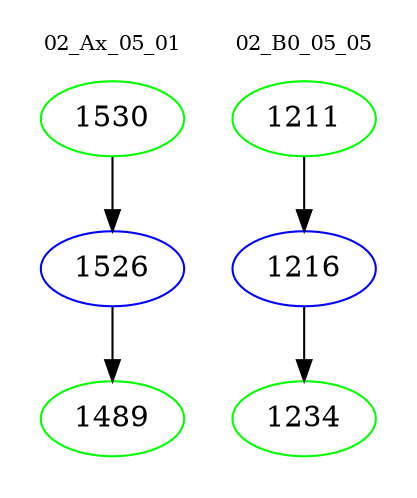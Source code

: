digraph{
subgraph cluster_0 {
color = white
label = "02_Ax_05_01";
fontsize=10;
T0_1530 [label="1530", color="green"]
T0_1530 -> T0_1526 [color="black"]
T0_1526 [label="1526", color="blue"]
T0_1526 -> T0_1489 [color="black"]
T0_1489 [label="1489", color="green"]
}
subgraph cluster_1 {
color = white
label = "02_B0_05_05";
fontsize=10;
T1_1211 [label="1211", color="green"]
T1_1211 -> T1_1216 [color="black"]
T1_1216 [label="1216", color="blue"]
T1_1216 -> T1_1234 [color="black"]
T1_1234 [label="1234", color="green"]
}
}
